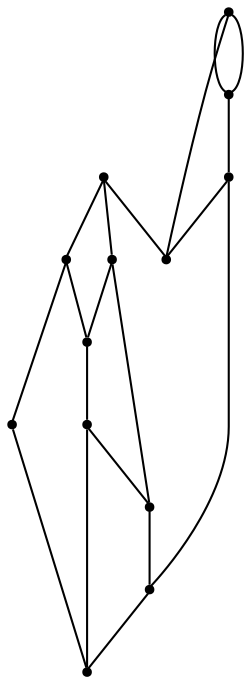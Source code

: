 graph {
  node [shape=point,comment="{\"directed\":false,\"doi\":\"10.1007/978-3-030-68766-3_19\",\"figure\":\"4\"}"]

  v0 [pos="1072.5146193974472,378.27689130988654"]
  v1 [pos="942.5835152774733,303.26586087037424"]
  v2 [pos="1029.1972990237873,503.2952753757407"]
  v3 [pos="942.5835152774733,553.3026290020823"]
  v4 [pos="985.8893102504252,478.29159856256985"]
  v5 [pos="942.5835152774733,503.2952753757407"]
  v6 [pos="985.8893102504252,428.2842449362282"]
  v7 [pos="942.5835152774733,403.28056812305744"]
  v8 [pos="899.2766234043162,428.2842449362282"]
  v9 [pos="1042.856116580664,439.2343033333195"]
  v10 [pos="899.2766234043162,478.29159856256985"]
  v11 [pos="855.969731531159,503.2952753757407"]
  v12 [pos="855.969731531159,403.2805681230574"]

  v0 -- v1 [id="-1",pos="1072.5146193974472,378.27689130988654 1045.708286032719,331.86173055089944 996.1879155126289,303.2658608703741 942.5835152774733,303.26586087037424"]
  v2 -- v3 [id="-2",pos="1029.1972990237873,503.2952753757407 1011.9167661694091,533.1959065854082 979.5986132803106,553.3026290020823 942.5835152774733,553.3026290020823"]
  v2 -- v9 [id="-3",pos="1029.1972990237873,503.2952753757407 1037.7261506870236,488.5948595895074 1042.5994482914684,471.5105766101308 1042.5994482914684,453.28792174939906 1042.5994482914684,448.5753191176933 1042.2735205873487,443.938851161897 1042.856116580664,439.2343033333195"]
  v4 -- v5 [id="-4",pos="985.8893102504252,478.29159856256985 977.2485148992278,493.2414133635183 961.0892584170108,503.29527537574074 942.5835152774733,503.2952753757407"]
  v4 -- v6 [id="-5",pos="985.8893102504252,478.29159856256985 990.1543907797866,470.94121943596167 992.591481784471,462.3989618718026 992.5914817844708,453.28792174939906 992.5914817844707,444.1768816269955 990.1543907797865,435.63462406283645 985.8893102504252,428.2842449362282"]
  v7 -- v8 [id="-7",pos="942.5835152774733,403.28056812305744 924.7222918071446,403.2805681230574 908.2113683866309,412.8111469510676 899.2766234043162,428.2842449362282"]
  v0 -- v1 [id="-8",pos="1072.5146193974472,378.27689130988654 1085.298230998984,400.331672807367 1092.6074783868837,425.95634983553134 1092.6074783868837,453.28792174939906 1092.6074783868837,536.1417879190437 1025.438460476829,603.309982628424 942.583578865891,603.309982628424 859.728697254953,603.309982628424 792.5638761804663,536.1417879190437 792.5638761804663,453.28792174939906 792.5638761804663,370.4340555797544 859.728697254953,303.2658608703741 942.5835152774733,303.26586087037424"]
  v9 -- v12 [id="-10",pos="1042.856116580664,439.2343033333195 1034.8827956816008,390.73613945302645 993.1088388622742,353.2732144967158 942.5835152774733,353.2732144967158 905.5678464011678,353.2732144967158 873.2511235571893,373.38055711884624 855.969731531159,403.2805681230574"]
  v7 -- v6 [id="-11",pos="942.5835152774733,403.28056812305744 961.0892584170108,403.2805681230574 977.2485148992278,413.33443013527983 985.8893102504252,428.2842449362282"]
  v10 -- v8 [id="-12",pos="899.2766234043162,478.29159856256985 895.0159088766559,470.9397670271395 892.579682017626,462.3981873155743 892.579682017626,453.28792174939906 892.579682017626,444.17765618322375 895.0159088766559,435.6360764716585 899.2766234043162,428.2842449362282"]
  v5 -- v10 [id="-13",pos="942.5835152774733,503.2952753757407 924.0769975722149,503.29527537574074 907.9190190108536,493.2405717285952 899.2766234043162,478.29159856256985"]
  v11 -- v10 [id="-14",pos="855.969731531159,503.2952753757407 899.2766234043162,478.29159856256985 899.2766234043162,478.29159856256985 899.2766234043162,478.29159856256985"]
  v11 -- v12 [id="-15",pos="855.969731531159,503.2952753757407 847.4442579819759,488.5937891802848 842.5717155106286,471.5100057439877 842.5717155106286,453.28792174939906 842.5717155106286,435.0658377548104 847.4442579819759,417.9820543185133 855.969731531159,403.2805681230574"]
  v8 -- v12 [id="-17",pos="899.2766234043162,428.2842449362282 855.969731531159,403.2805681230574 855.969731531159,403.2805681230574 855.969731531159,403.2805681230574"]
  v3 -- v11 [id="-20",pos="942.5835152774733,553.3026290020823 905.5678464011679,553.3026290020823 873.2511235571894,533.195286379952 855.969731531159,503.2952753757407"]
  v5 -- v3 [id="-25",pos="942.5835152774733,503.2952753757407 942.5835152774733,553.3026290020823 942.5835152774733,553.3026290020823 942.5835152774733,553.3026290020823"]
  v6 -- v0 [id="-31",pos="985.8893102504252,428.2842449362282 1072.5146193974472,378.27689130988654 1072.5146193974472,378.27689130988654 1072.5146193974472,378.27689130988654"]
  v4 -- v2 [id="-32",pos="985.8893102504252,478.29159856256985 1029.1972990237873,503.2952753757407 1029.1972990237873,503.2952753757407 1029.1972990237873,503.2952753757407"]
  v1 -- v7 [id="-36",pos="942.5835152774733,303.26586087037424 942.5835152774733,403.28056812305744 942.5835152774733,403.28056812305744 942.5835152774733,403.28056812305744"]
}